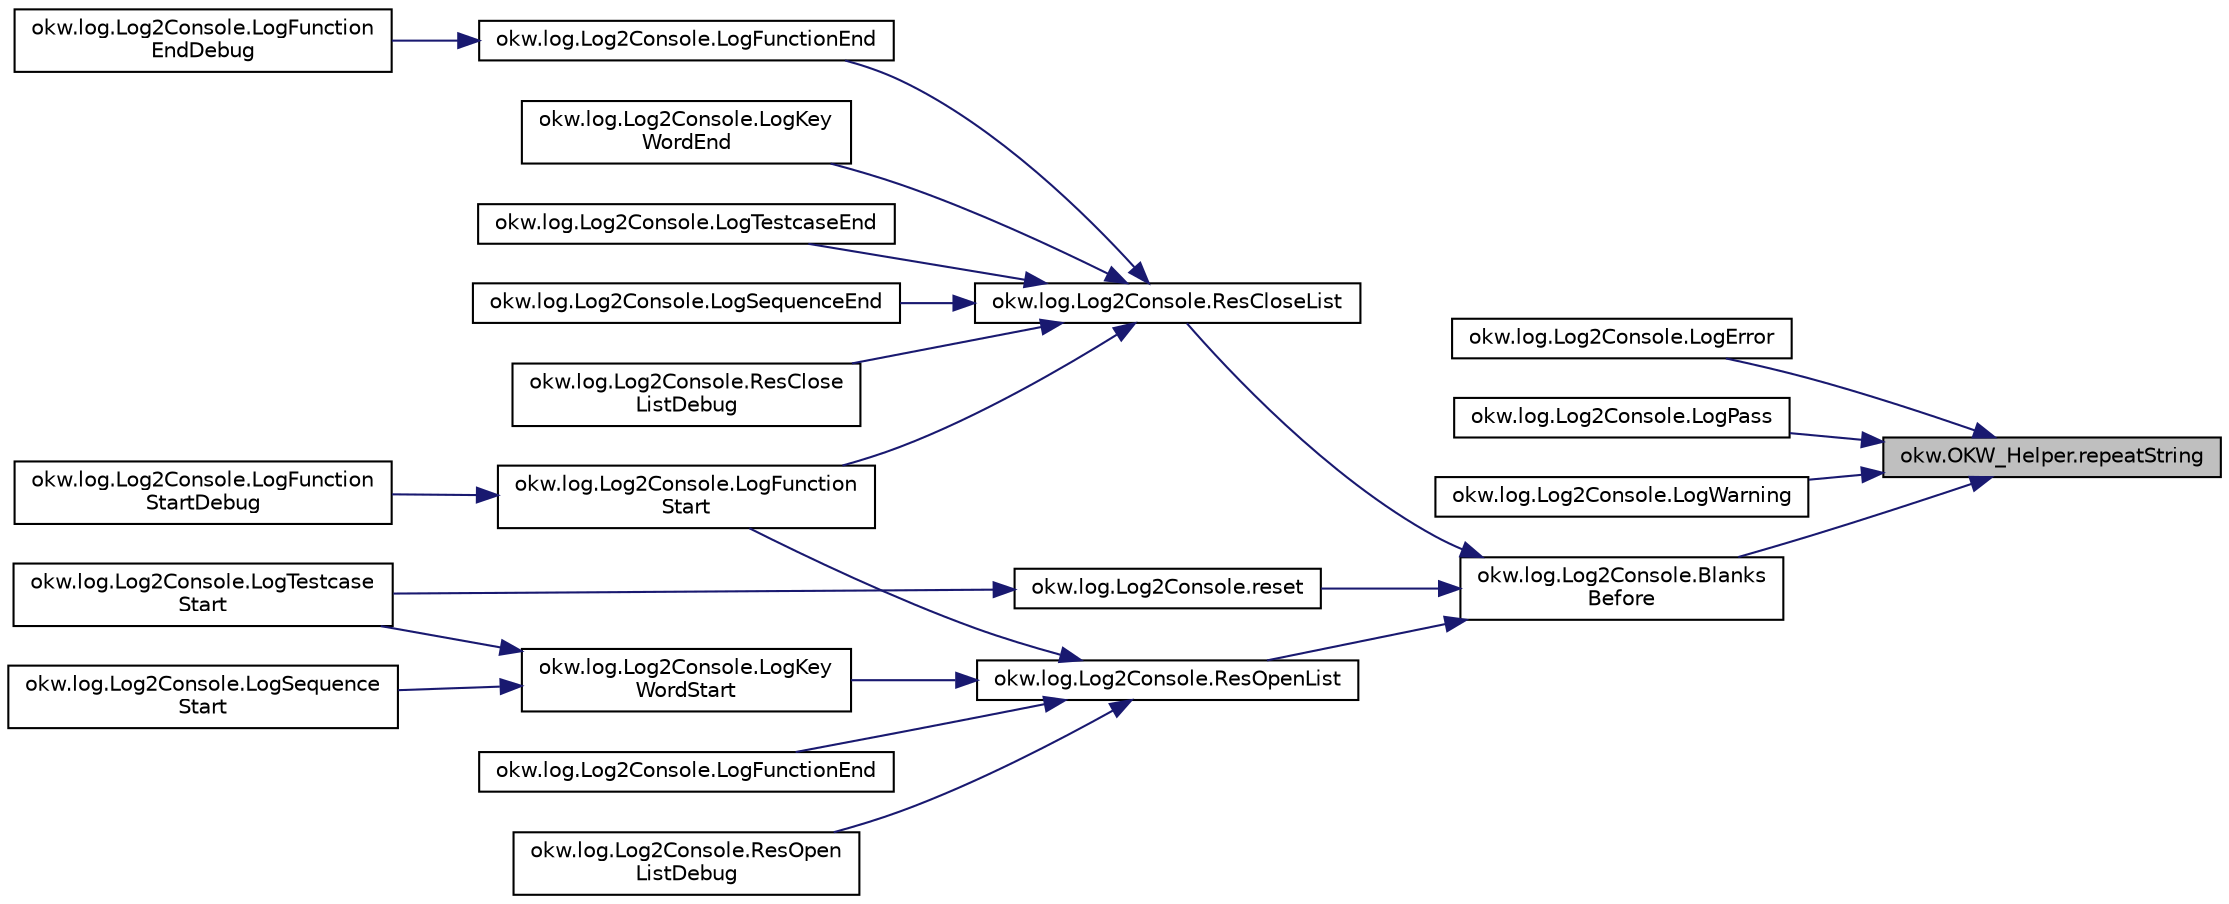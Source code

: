 digraph "okw.OKW_Helper.repeatString"
{
 // INTERACTIVE_SVG=YES
 // LATEX_PDF_SIZE
  edge [fontname="Helvetica",fontsize="10",labelfontname="Helvetica",labelfontsize="10"];
  node [fontname="Helvetica",fontsize="10",shape=record];
  rankdir="RL";
  Node110 [label="okw.OKW_Helper.repeatString",height=0.2,width=0.4,color="black", fillcolor="grey75", style="filled", fontcolor="black",tooltip=" "];
  Node110 -> Node111 [dir="back",color="midnightblue",fontsize="10",style="solid",fontname="Helvetica"];
  Node111 [label="okw.log.Log2Console.LogError",height=0.2,width=0.4,color="black", fillcolor="white", style="filled",URL="$classokw_1_1log_1_1_log2_console.html#a75b91325df2889012704c792aae1af40",tooltip="LogError: Logs an error message to the result."];
  Node110 -> Node112 [dir="back",color="midnightblue",fontsize="10",style="solid",fontname="Helvetica"];
  Node112 [label="okw.log.Log2Console.LogPass",height=0.2,width=0.4,color="black", fillcolor="white", style="filled",URL="$classokw_1_1log_1_1_log2_console.html#aeb658ec77be3f4d5d5c4c8bdd76376b7",tooltip="LogPass: Logs an error message to the result."];
  Node110 -> Node113 [dir="back",color="midnightblue",fontsize="10",style="solid",fontname="Helvetica"];
  Node113 [label="okw.log.Log2Console.LogWarning",height=0.2,width=0.4,color="black", fillcolor="white", style="filled",URL="$classokw_1_1log_1_1_log2_console.html#a7e8ddd21e7b74affe148e618e594ed63",tooltip="LogWarning: Logs an error message to the result."];
  Node110 -> Node114 [dir="back",color="midnightblue",fontsize="10",style="solid",fontname="Helvetica"];
  Node114 [label="okw.log.Log2Console.Blanks\lBefore",height=0.2,width=0.4,color="black", fillcolor="white", style="filled",URL="$classokw_1_1log_1_1_log2_console.html#a418e8bba5b89f56ddaf2fea089dd24b2",tooltip="Erzeugt die Einrücktiefe für die Console-Ausgabe."];
  Node114 -> Node115 [dir="back",color="midnightblue",fontsize="10",style="solid",fontname="Helvetica"];
  Node115 [label="okw.log.Log2Console.reset",height=0.2,width=0.4,color="black", fillcolor="white", style="filled",URL="$classokw_1_1log_1_1_log2_console.html#ae43e369c8f55c561cdd911cda4f97031",tooltip="Method resets ."];
  Node115 -> Node116 [dir="back",color="midnightblue",fontsize="10",style="solid",fontname="Helvetica"];
  Node116 [label="okw.log.Log2Console.LogTestcase\lStart",height=0.2,width=0.4,color="black", fillcolor="white", style="filled",URL="$classokw_1_1log_1_1_log2_console.html#ab54c67895506d0e6786be1b7c4f1ac78",tooltip="LogTestcaseStart:"];
  Node114 -> Node117 [dir="back",color="midnightblue",fontsize="10",style="solid",fontname="Helvetica"];
  Node117 [label="okw.log.Log2Console.ResCloseList",height=0.2,width=0.4,color="black", fillcolor="white", style="filled",URL="$classokw_1_1log_1_1_log2_console.html#ab2120d2a3c68dc03a6a62d02570bfbd6",tooltip="ResCloseList: Closes the outline level."];
  Node117 -> Node118 [dir="back",color="midnightblue",fontsize="10",style="solid",fontname="Helvetica"];
  Node118 [label="okw.log.Log2Console.LogFunctionEnd",height=0.2,width=0.4,color="black", fillcolor="white", style="filled",URL="$classokw_1_1log_1_1_log2_console.html#ae5d97f0d2c5d086474b811f700e97eb1",tooltip="LogFunctionEnd:"];
  Node118 -> Node119 [dir="back",color="midnightblue",fontsize="10",style="solid",fontname="Helvetica"];
  Node119 [label="okw.log.Log2Console.LogFunction\lEndDebug",height=0.2,width=0.4,color="black", fillcolor="white", style="filled",URL="$classokw_1_1log_1_1_log2_console.html#a02a98178389196a6ac48021d5b116d7d",tooltip="LogFunctionEndDebug:"];
  Node117 -> Node120 [dir="back",color="midnightblue",fontsize="10",style="solid",fontname="Helvetica"];
  Node120 [label="okw.log.Log2Console.LogFunction\lStart",height=0.2,width=0.4,color="black", fillcolor="white", style="filled",URL="$classokw_1_1log_1_1_log2_console.html#a06fc14df2dcb5b2b28b65b2a5ca07e25",tooltip="LogFunctionStart:"];
  Node120 -> Node121 [dir="back",color="midnightblue",fontsize="10",style="solid",fontname="Helvetica"];
  Node121 [label="okw.log.Log2Console.LogFunction\lStartDebug",height=0.2,width=0.4,color="black", fillcolor="white", style="filled",URL="$classokw_1_1log_1_1_log2_console.html#ae12be755a9da04599d329cfece22b1ef",tooltip="LogFunctionStartDebug:"];
  Node117 -> Node122 [dir="back",color="midnightblue",fontsize="10",style="solid",fontname="Helvetica"];
  Node122 [label="okw.log.Log2Console.LogKey\lWordEnd",height=0.2,width=0.4,color="black", fillcolor="white", style="filled",URL="$classokw_1_1log_1_1_log2_console.html#a0cfb34192c7f33171638dcde05db6a99",tooltip="LogKeyWordEnd:"];
  Node117 -> Node123 [dir="back",color="midnightblue",fontsize="10",style="solid",fontname="Helvetica"];
  Node123 [label="okw.log.Log2Console.LogTestcaseEnd",height=0.2,width=0.4,color="black", fillcolor="white", style="filled",URL="$classokw_1_1log_1_1_log2_console.html#a3d7f0164c5d9db37f32b9678b96bd2af",tooltip="LogTestcaseEnd:"];
  Node117 -> Node124 [dir="back",color="midnightblue",fontsize="10",style="solid",fontname="Helvetica"];
  Node124 [label="okw.log.Log2Console.LogSequenceEnd",height=0.2,width=0.4,color="black", fillcolor="white", style="filled",URL="$classokw_1_1log_1_1_log2_console.html#a6adb44f183bebb3b2251c595e933e5f7",tooltip="LogSequenceEnd:"];
  Node117 -> Node125 [dir="back",color="midnightblue",fontsize="10",style="solid",fontname="Helvetica"];
  Node125 [label="okw.log.Log2Console.ResClose\lListDebug",height=0.2,width=0.4,color="black", fillcolor="white", style="filled",URL="$classokw_1_1log_1_1_log2_console.html#a5f0ef403d1d3c2c093b2a8b0d6ded070",tooltip="ResCloseListDebug:"];
  Node114 -> Node126 [dir="back",color="midnightblue",fontsize="10",style="solid",fontname="Helvetica"];
  Node126 [label="okw.log.Log2Console.ResOpenList",height=0.2,width=0.4,color="black", fillcolor="white", style="filled",URL="$classokw_1_1log_1_1_log2_console.html#af99ba81cf4d8e14d5fe19070f12ae5cb",tooltip="LogFunctionStartDebug: Opens a debug outline level with the ."];
  Node126 -> Node127 [dir="back",color="midnightblue",fontsize="10",style="solid",fontname="Helvetica"];
  Node127 [label="okw.log.Log2Console.LogFunctionEnd",height=0.2,width=0.4,color="black", fillcolor="white", style="filled",URL="$classokw_1_1log_1_1_log2_console.html#a2d42361222359da106d531084f9d283e",tooltip="LogFunctionEnd(String):"];
  Node126 -> Node120 [dir="back",color="midnightblue",fontsize="10",style="solid",fontname="Helvetica"];
  Node126 -> Node128 [dir="back",color="midnightblue",fontsize="10",style="solid",fontname="Helvetica"];
  Node128 [label="okw.log.Log2Console.LogKey\lWordStart",height=0.2,width=0.4,color="black", fillcolor="white", style="filled",URL="$classokw_1_1log_1_1_log2_console.html#a6c848745fc8facac542f043f4bfce4bc",tooltip="LogKeyWordStart:"];
  Node128 -> Node116 [dir="back",color="midnightblue",fontsize="10",style="solid",fontname="Helvetica"];
  Node128 -> Node129 [dir="back",color="midnightblue",fontsize="10",style="solid",fontname="Helvetica"];
  Node129 [label="okw.log.Log2Console.LogSequence\lStart",height=0.2,width=0.4,color="black", fillcolor="white", style="filled",URL="$classokw_1_1log_1_1_log2_console.html#a9ec829b2c64f226a7de1d6a8c0ec468f",tooltip="LogSequenceStart: Begin of a Sequence."];
  Node126 -> Node130 [dir="back",color="midnightblue",fontsize="10",style="solid",fontname="Helvetica"];
  Node130 [label="okw.log.Log2Console.ResOpen\lListDebug",height=0.2,width=0.4,color="black", fillcolor="white", style="filled",URL="$classokw_1_1log_1_1_log2_console.html#adea657f55b624397c13bfbf94f2a6d6a",tooltip="Öffnet eine neue debug Ergenis-Ebene mit der gegebenen Überschrift."];
}
